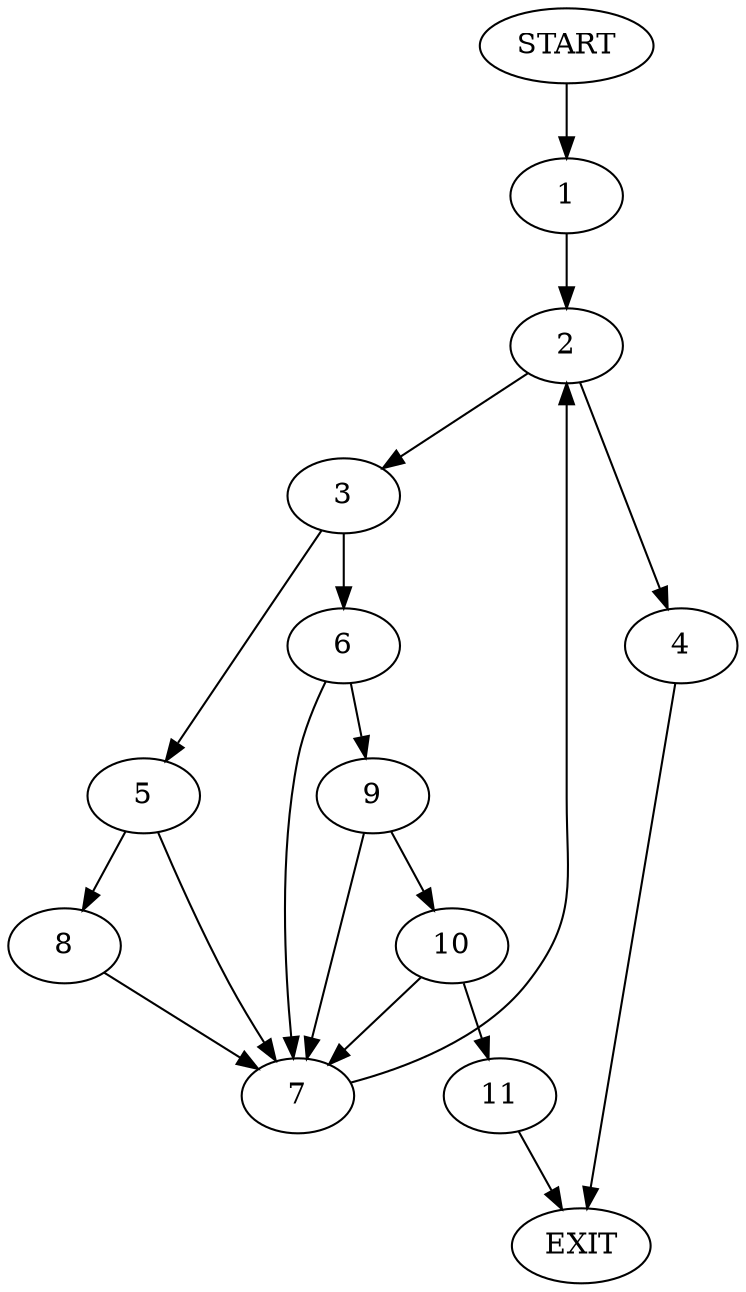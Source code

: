 digraph {
0 [label="START"]
12 [label="EXIT"]
0 -> 1
1 -> 2
2 -> 3
2 -> 4
4 -> 12
3 -> 5
3 -> 6
5 -> 7
5 -> 8
6 -> 7
6 -> 9
7 -> 2
8 -> 7
9 -> 7
9 -> 10
10 -> 11
10 -> 7
11 -> 12
}
